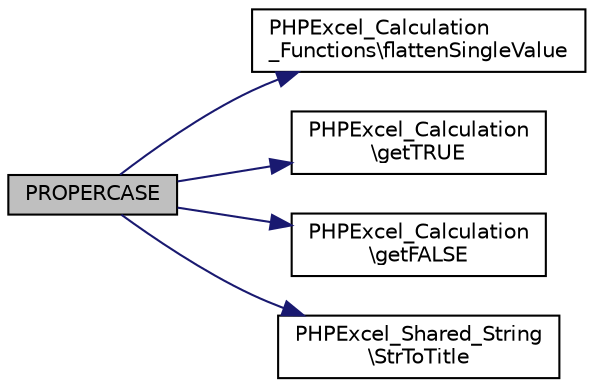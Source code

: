 digraph "PROPERCASE"
{
  edge [fontname="Helvetica",fontsize="10",labelfontname="Helvetica",labelfontsize="10"];
  node [fontname="Helvetica",fontsize="10",shape=record];
  rankdir="LR";
  Node49 [label="PROPERCASE",height=0.2,width=0.4,color="black", fillcolor="grey75", style="filled", fontcolor="black"];
  Node49 -> Node50 [color="midnightblue",fontsize="10",style="solid",fontname="Helvetica"];
  Node50 [label="PHPExcel_Calculation\l_Functions\\flattenSingleValue",height=0.2,width=0.4,color="black", fillcolor="white", style="filled",URL="$class_p_h_p_excel___calculation___functions.html#acaf2a2e8a02edcc96314474aa06d8550"];
  Node49 -> Node51 [color="midnightblue",fontsize="10",style="solid",fontname="Helvetica"];
  Node51 [label="PHPExcel_Calculation\l\\getTRUE",height=0.2,width=0.4,color="black", fillcolor="white", style="filled",URL="$class_p_h_p_excel___calculation.html#aaef7ebd13f5494224915b6a5f131c94f"];
  Node49 -> Node52 [color="midnightblue",fontsize="10",style="solid",fontname="Helvetica"];
  Node52 [label="PHPExcel_Calculation\l\\getFALSE",height=0.2,width=0.4,color="black", fillcolor="white", style="filled",URL="$class_p_h_p_excel___calculation.html#a6994a8f693ca683db1d52e3b96f5b1b1"];
  Node49 -> Node53 [color="midnightblue",fontsize="10",style="solid",fontname="Helvetica"];
  Node53 [label="PHPExcel_Shared_String\l\\StrToTitle",height=0.2,width=0.4,color="black", fillcolor="white", style="filled",URL="$class_p_h_p_excel___shared___string.html#a740f4a194119ed8168d028f8edde96f3"];
}
